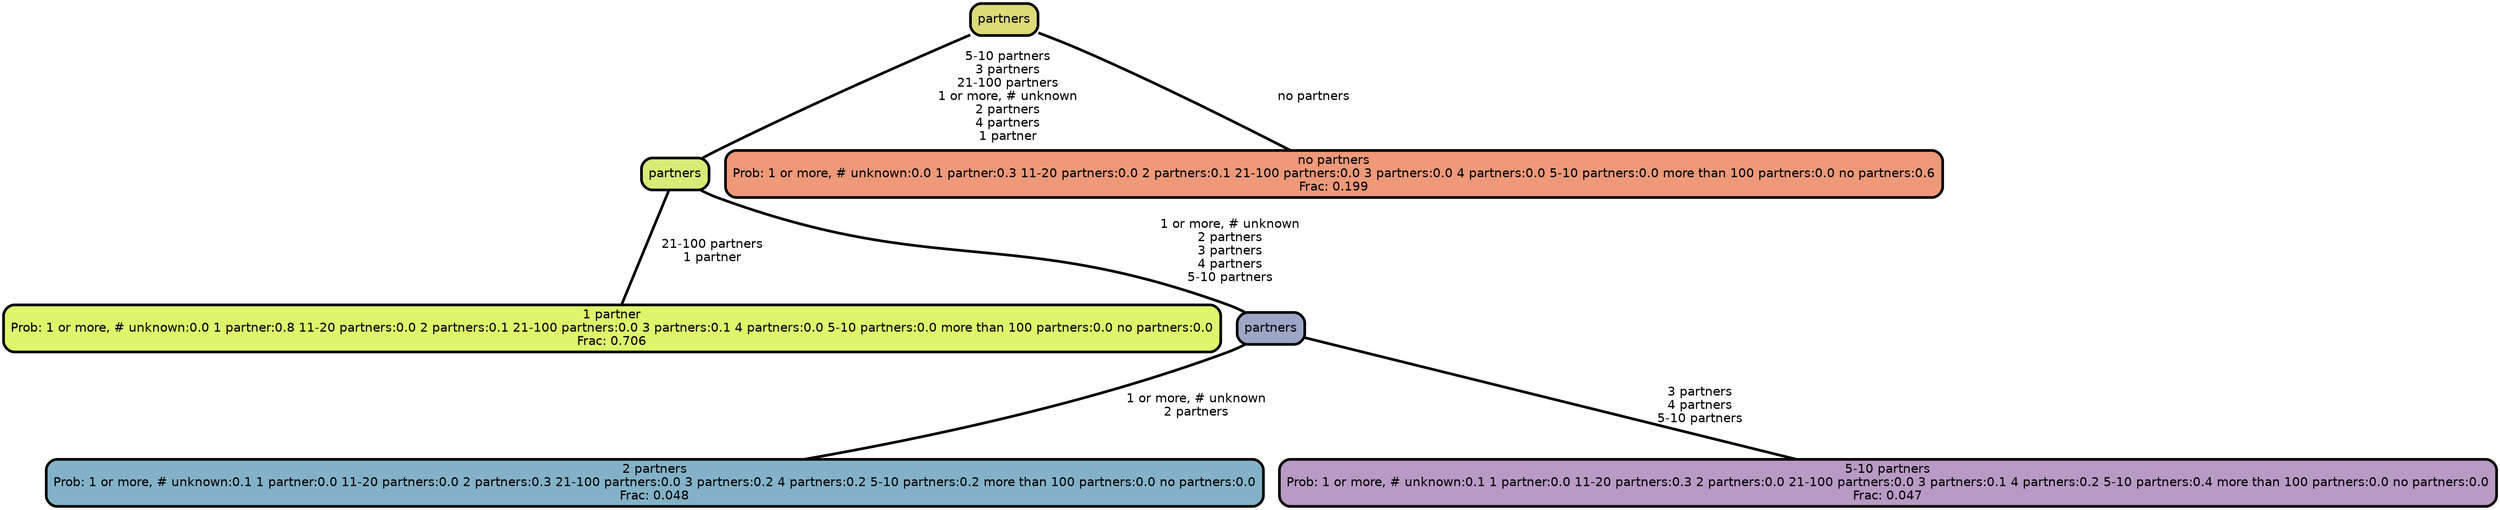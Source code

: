 graph Tree {
node [shape=box, style="filled, rounded",color="black",penwidth="3",fontcolor="black",                 fontname=helvetica] ;
graph [ranksep="0 equally", splines=straight,                 bgcolor=transparent, dpi=200] ;
edge [fontname=helvetica, color=black] ;
0 [label="1 partner
Prob: 1 or more, # unknown:0.0 1 partner:0.8 11-20 partners:0.0 2 partners:0.1 21-100 partners:0.0 3 partners:0.1 4 partners:0.0 5-10 partners:0.0 more than 100 partners:0.0 no partners:0.0
Frac: 0.706", fillcolor="#dff56b"] ;
1 [label="partners", fillcolor="#d7eb76"] ;
2 [label="2 partners
Prob: 1 or more, # unknown:0.1 1 partner:0.0 11-20 partners:0.0 2 partners:0.3 21-100 partners:0.0 3 partners:0.2 4 partners:0.2 5-10 partners:0.2 more than 100 partners:0.0 no partners:0.0
Frac: 0.048", fillcolor="#83b2c8"] ;
3 [label="partners", fillcolor="#9da6c6"] ;
4 [label="5-10 partners
Prob: 1 or more, # unknown:0.1 1 partner:0.0 11-20 partners:0.3 2 partners:0.0 21-100 partners:0.0 3 partners:0.1 4 partners:0.2 5-10 partners:0.4 more than 100 partners:0.0 no partners:0.0
Frac: 0.047", fillcolor="#b89ac5"] ;
5 [label="partners", fillcolor="#dcdb77"] ;
6 [label="no partners
Prob: 1 or more, # unknown:0.0 1 partner:0.3 11-20 partners:0.0 2 partners:0.1 21-100 partners:0.0 3 partners:0.0 4 partners:0.0 5-10 partners:0.0 more than 100 partners:0.0 no partners:0.6
Frac: 0.199", fillcolor="#ee9979"] ;
1 -- 0 [label=" 21-100 partners\n 1 partner",penwidth=3] ;
1 -- 3 [label=" 1 or more, # unknown\n 2 partners\n 3 partners\n 4 partners\n 5-10 partners",penwidth=3] ;
3 -- 2 [label=" 1 or more, # unknown\n 2 partners",penwidth=3] ;
3 -- 4 [label=" 3 partners\n 4 partners\n 5-10 partners",penwidth=3] ;
5 -- 1 [label=" 5-10 partners\n 3 partners\n 21-100 partners\n 1 or more, # unknown\n 2 partners\n 4 partners\n 1 partner",penwidth=3] ;
5 -- 6 [label=" no partners",penwidth=3] ;
{rank = same;}}